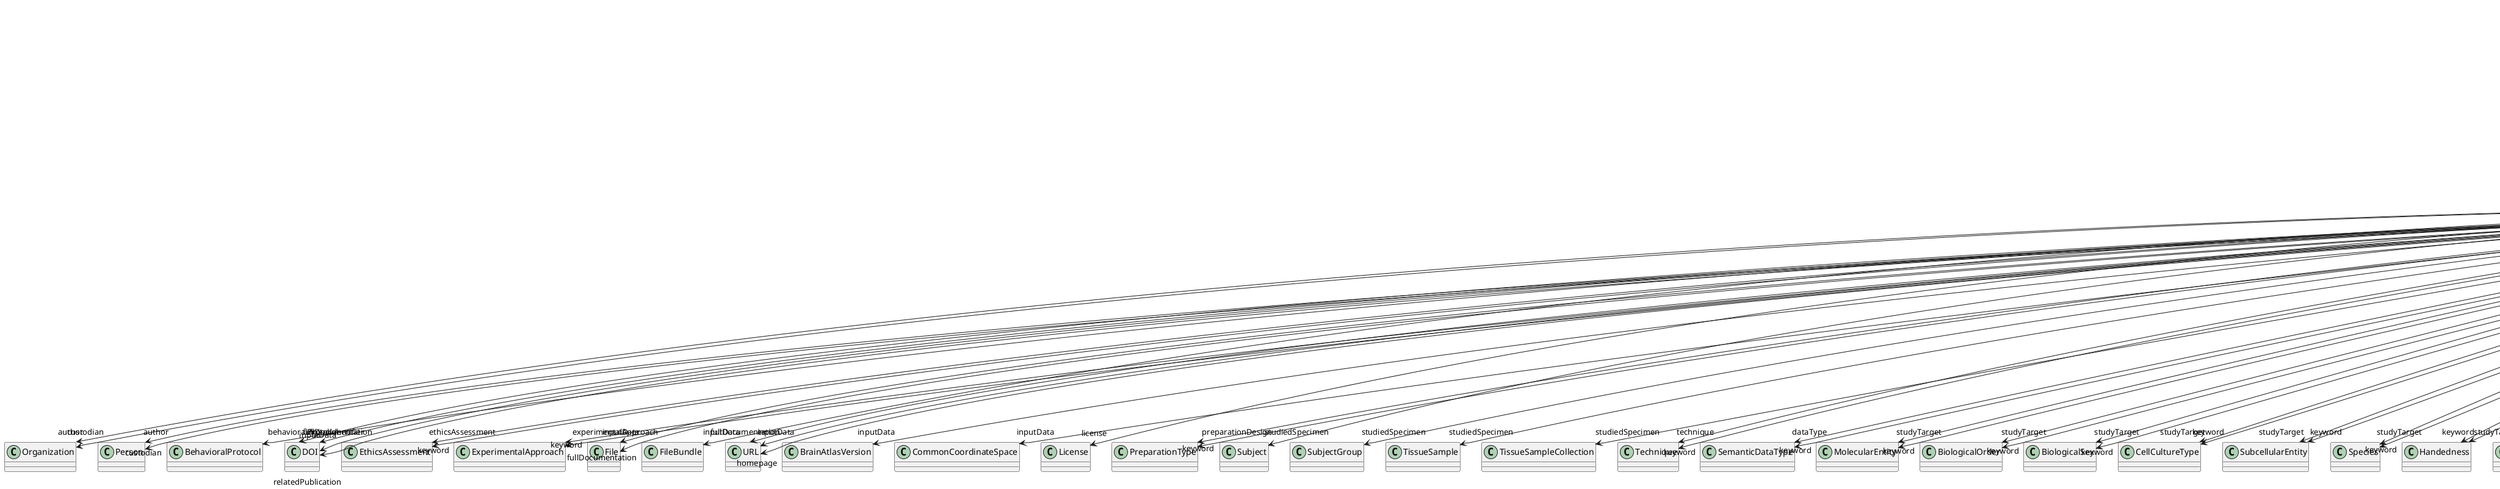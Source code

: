 @startuml
class DatasetVersion {
+author
+behavioralProtocol
+digitalIdentifier
+ethicsAssessment
+experimentalApproach
+inputData
+isAlternativeVersionOf
+isNewVersionOf
+license
+preparationDesign
+studiedSpecimen
+technique
+dataType
+studyTarget
+accessibility
+copyright
+custodian
+description
+fullDocumentation
+fullName
+funding
+homepage
+howToCite
+keyword
+otherContribution
+relatedPublication
+releaseDate
+repository
+shortName
+supportChannel
+versionIdentifier
+versionInnovation

}
DatasetVersion -d-> "author" Organization
DatasetVersion -d-> "author" Person
DatasetVersion -d-> "behavioralProtocol" BehavioralProtocol
DatasetVersion -d-> "digitalIdentifier" DOI
DatasetVersion -d-> "ethicsAssessment" EthicsAssessment
DatasetVersion -d-> "experimentalApproach" ExperimentalApproach
DatasetVersion -d-> "inputData" DOI
DatasetVersion -d-> "inputData" File
DatasetVersion -d-> "inputData" FileBundle
DatasetVersion -d-> "inputData" URL
DatasetVersion -d-> "inputData" BrainAtlasVersion
DatasetVersion -d-> "inputData" CommonCoordinateSpace
DatasetVersion -d-> "isAlternativeVersionOf" DatasetVersion
DatasetVersion -d-> "isNewVersionOf" DatasetVersion
DatasetVersion -d-> "license" License
DatasetVersion -d-> "preparationDesign" PreparationType
DatasetVersion -d-> "studiedSpecimen" Subject
DatasetVersion -d-> "studiedSpecimen" SubjectGroup
DatasetVersion -d-> "studiedSpecimen" TissueSample
DatasetVersion -d-> "studiedSpecimen" TissueSampleCollection
DatasetVersion -d-> "technique" Technique
DatasetVersion -d-> "dataType" SemanticDataType
DatasetVersion -d-> "studyTarget" MolecularEntity
DatasetVersion -d-> "studyTarget" BiologicalOrder
DatasetVersion -d-> "studyTarget" BiologicalSex
DatasetVersion -d-> "studyTarget" CellCultureType
DatasetVersion -d-> "studyTarget" SubcellularEntity
DatasetVersion -d-> "studyTarget" Species
DatasetVersion -d-> "studyTarget" Handedness
DatasetVersion -d-> "studyTarget" BreedingType
DatasetVersion -d-> "studyTarget" UBERONParcellation
DatasetVersion -d-> "studyTarget" DiseaseModel
DatasetVersion -d-> "studyTarget" Disease
DatasetVersion -d-> "studyTarget" Organ
DatasetVersion -d-> "studyTarget" TermSuggestion
DatasetVersion -d-> "studyTarget" GeneticStrainType
DatasetVersion -d-> "studyTarget" CellType
DatasetVersion -d-> "studyTarget" CustomAnatomicalEntity
DatasetVersion -d-> "studyTarget" ParcellationEntityVersion
DatasetVersion -d-> "studyTarget" ParcellationEntity
DatasetVersion -d-> "accessibility" ProductAccessibility
DatasetVersion -d-> "copyright" Copyright
DatasetVersion -d-> "custodian" Organization
DatasetVersion -d-> "custodian" Person
DatasetVersion -d-> "fullDocumentation" DOI
DatasetVersion -d-> "fullDocumentation" File
DatasetVersion -d-> "fullDocumentation" URL
DatasetVersion -d-> "funding" Funding
DatasetVersion -d-> "homepage" URL
DatasetVersion -d-> "keyword" EthicsAssessment
DatasetVersion -d-> "keyword" OperatingSystem
DatasetVersion -d-> "keyword" MolecularEntity
DatasetVersion -d-> "keyword" BiologicalOrder
DatasetVersion -d-> "keyword" ChemicalMixtureType
DatasetVersion -d-> "keyword" TissueSampleAttribute
DatasetVersion -d-> "keyword" SetupType
DatasetVersion -d-> "keyword" BiologicalSex
DatasetVersion -d-> "keyword" CellCultureType
DatasetVersion -d-> "keyword" Terminology
DatasetVersion -d-> "keyword" SubcellularEntity
DatasetVersion -d-> "keyword" CriteriaQualityType
DatasetVersion -d-> "keyword" AtlasType
DatasetVersion -d-> "keyword" StimulationApproach
DatasetVersion -d-> "keyword" Language
DatasetVersion -d-> "keyword" ExperimentalApproach
DatasetVersion -d-> "keyword" FileRepositoryType
DatasetVersion -d-> "keyword" SoftwareApplicationCategory
DatasetVersion -d-> "keyword" ModelAbstractionLevel
DatasetVersion -d-> "keyword" Species
DatasetVersion -d-> "keyword" MeasuredQuantity
DatasetVersion -d-> "keyword" Handedness
DatasetVersion -d-> "keyword" CranialWindowType
DatasetVersion -d-> "keyword" MetaDataModelType
DatasetVersion -d-> "keyword" BreedingType
DatasetVersion -d-> "keyword" ActionStatusType
DatasetVersion -d-> "keyword" ModelScope
DatasetVersion -d-> "keyword" UBERONParcellation
DatasetVersion -d-> "keyword" DiseaseModel
DatasetVersion -d-> "keyword" PreparationType
DatasetVersion -d-> "keyword" FileUsageRole
DatasetVersion -d-> "keyword" DeviceType
DatasetVersion -d-> "keyword" DataType
DatasetVersion -d-> "keyword" QualitativeOverlap
DatasetVersion -d-> "keyword" AnatomicalPlane
DatasetVersion -d-> "keyword" DifferenceMeasure
DatasetVersion -d-> "keyword" AnatomicalAxesOrientation
DatasetVersion -d-> "keyword" Laterality
DatasetVersion -d-> "keyword" Disease
DatasetVersion -d-> "keyword" ProgrammingLanguage
DatasetVersion -d-> "keyword" Organ
DatasetVersion -d-> "keyword" TermSuggestion
DatasetVersion -d-> "keyword" TissueSampleType
DatasetVersion -d-> "keyword" UnitOfMeasurement
DatasetVersion -d-> "keyword" AgeCategory
DatasetVersion -d-> "keyword" OperatingDevice
DatasetVersion -d-> "keyword" AnnotationType
DatasetVersion -d-> "keyword" ContributionType
DatasetVersion -d-> "keyword" SubjectAttribute
DatasetVersion -d-> "keyword" ProductAccessibility
DatasetVersion -d-> "keyword" FileBundleGrouping
DatasetVersion -d-> "keyword" StimulusType
DatasetVersion -d-> "keyword" Service
DatasetVersion -d-> "keyword" PatchClampVariation
DatasetVersion -d-> "keyword" SoftwareFeature
DatasetVersion -d-> "keyword" Technique
DatasetVersion -d-> "keyword" SemanticDataType
DatasetVersion -d-> "keyword" TypeOfUncertainty
DatasetVersion -d-> "keyword" GeneticStrainType
DatasetVersion -d-> "keyword" CellType
DatasetVersion -d-> "otherContribution" Contribution
DatasetVersion -d-> "relatedPublication" DOI
DatasetVersion -d-> "relatedPublication" ISBN
DatasetVersion -d-> "relatedPublication" HANDLE
DatasetVersion -d-> "repository" FileRepository

@enduml